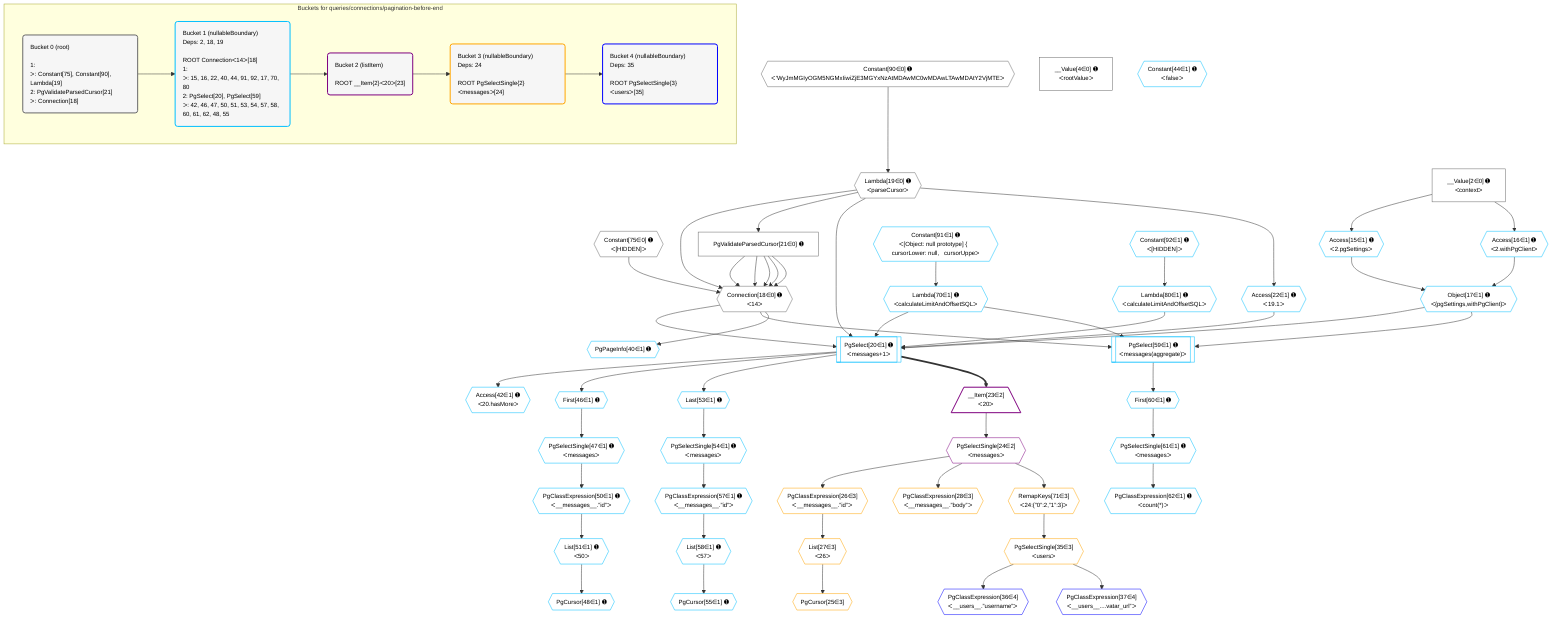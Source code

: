 %%{init: {'themeVariables': { 'fontSize': '12px'}}}%%
graph TD
    classDef path fill:#eee,stroke:#000,color:#000
    classDef plan fill:#fff,stroke-width:1px,color:#000
    classDef itemplan fill:#fff,stroke-width:2px,color:#000
    classDef unbatchedplan fill:#dff,stroke-width:1px,color:#000
    classDef sideeffectplan fill:#fcc,stroke-width:2px,color:#000
    classDef bucket fill:#f6f6f6,color:#000,stroke-width:2px,text-align:left


    %% plan dependencies
    Connection18{{"Connection[18∈0] ➊<br />ᐸ14ᐳ"}}:::plan
    Constant75{{"Constant[75∈0] ➊<br />ᐸ[HIDDEN]ᐳ"}}:::plan
    Lambda19{{"Lambda[19∈0] ➊<br />ᐸparseCursorᐳ"}}:::plan
    PgValidateParsedCursor21["PgValidateParsedCursor[21∈0] ➊"]:::plan
    Constant75 & Lambda19 & PgValidateParsedCursor21 & PgValidateParsedCursor21 & PgValidateParsedCursor21 & PgValidateParsedCursor21 & PgValidateParsedCursor21 --> Connection18
    Constant90{{"Constant[90∈0] ➊<br />ᐸ'WyJmMGIyOGM5NGMxIiwiZjE3MGYxNzAtMDAwMC0wMDAwLTAwMDAtY2VjMTEᐳ"}}:::plan
    Constant90 --> Lambda19
    Lambda19 --> PgValidateParsedCursor21
    __Value2["__Value[2∈0] ➊<br />ᐸcontextᐳ"]:::plan
    __Value4["__Value[4∈0] ➊<br />ᐸrootValueᐳ"]:::plan
    PgSelect20[["PgSelect[20∈1] ➊<br />ᐸmessages+1ᐳ"]]:::plan
    Object17{{"Object[17∈1] ➊<br />ᐸ{pgSettings,withPgClient}ᐳ"}}:::plan
    Access22{{"Access[22∈1] ➊<br />ᐸ19.1ᐳ"}}:::plan
    Lambda70{{"Lambda[70∈1] ➊<br />ᐸcalculateLimitAndOffsetSQLᐳ"}}:::plan
    Lambda80{{"Lambda[80∈1] ➊<br />ᐸcalculateLimitAndOffsetSQLᐳ"}}:::plan
    Object17 & Connection18 & Lambda19 & Access22 & Lambda70 & Lambda80 --> PgSelect20
    PgSelect59[["PgSelect[59∈1] ➊<br />ᐸmessages(aggregate)ᐳ"]]:::plan
    Object17 & Connection18 & Lambda70 --> PgSelect59
    Access15{{"Access[15∈1] ➊<br />ᐸ2.pgSettingsᐳ"}}:::plan
    Access16{{"Access[16∈1] ➊<br />ᐸ2.withPgClientᐳ"}}:::plan
    Access15 & Access16 --> Object17
    __Value2 --> Access15
    __Value2 --> Access16
    Lambda19 --> Access22
    PgPageInfo40{{"PgPageInfo[40∈1] ➊"}}:::plan
    Connection18 --> PgPageInfo40
    Access42{{"Access[42∈1] ➊<br />ᐸ20.hasMoreᐳ"}}:::plan
    PgSelect20 --> Access42
    First46{{"First[46∈1] ➊"}}:::plan
    PgSelect20 --> First46
    PgSelectSingle47{{"PgSelectSingle[47∈1] ➊<br />ᐸmessagesᐳ"}}:::plan
    First46 --> PgSelectSingle47
    PgCursor48{{"PgCursor[48∈1] ➊"}}:::plan
    List51{{"List[51∈1] ➊<br />ᐸ50ᐳ"}}:::plan
    List51 --> PgCursor48
    PgClassExpression50{{"PgClassExpression[50∈1] ➊<br />ᐸ__messages__.”id”ᐳ"}}:::plan
    PgSelectSingle47 --> PgClassExpression50
    PgClassExpression50 --> List51
    Last53{{"Last[53∈1] ➊"}}:::plan
    PgSelect20 --> Last53
    PgSelectSingle54{{"PgSelectSingle[54∈1] ➊<br />ᐸmessagesᐳ"}}:::plan
    Last53 --> PgSelectSingle54
    PgCursor55{{"PgCursor[55∈1] ➊"}}:::plan
    List58{{"List[58∈1] ➊<br />ᐸ57ᐳ"}}:::plan
    List58 --> PgCursor55
    PgClassExpression57{{"PgClassExpression[57∈1] ➊<br />ᐸ__messages__.”id”ᐳ"}}:::plan
    PgSelectSingle54 --> PgClassExpression57
    PgClassExpression57 --> List58
    First60{{"First[60∈1] ➊"}}:::plan
    PgSelect59 --> First60
    PgSelectSingle61{{"PgSelectSingle[61∈1] ➊<br />ᐸmessagesᐳ"}}:::plan
    First60 --> PgSelectSingle61
    PgClassExpression62{{"PgClassExpression[62∈1] ➊<br />ᐸcount(*)ᐳ"}}:::plan
    PgSelectSingle61 --> PgClassExpression62
    Constant91{{"Constant[91∈1] ➊<br />ᐸ[Object: null prototype] {   cursorLower: null,   cursorUppeᐳ"}}:::plan
    Constant91 --> Lambda70
    Constant92{{"Constant[92∈1] ➊<br />ᐸ[HIDDEN]ᐳ"}}:::plan
    Constant92 --> Lambda80
    Constant44{{"Constant[44∈1] ➊<br />ᐸfalseᐳ"}}:::plan
    __Item23[/"__Item[23∈2]<br />ᐸ20ᐳ"\]:::itemplan
    PgSelect20 ==> __Item23
    PgSelectSingle24{{"PgSelectSingle[24∈2]<br />ᐸmessagesᐳ"}}:::plan
    __Item23 --> PgSelectSingle24
    PgCursor25{{"PgCursor[25∈3]"}}:::plan
    List27{{"List[27∈3]<br />ᐸ26ᐳ"}}:::plan
    List27 --> PgCursor25
    PgClassExpression26{{"PgClassExpression[26∈3]<br />ᐸ__messages__.”id”ᐳ"}}:::plan
    PgSelectSingle24 --> PgClassExpression26
    PgClassExpression26 --> List27
    PgClassExpression28{{"PgClassExpression[28∈3]<br />ᐸ__messages__.”body”ᐳ"}}:::plan
    PgSelectSingle24 --> PgClassExpression28
    PgSelectSingle35{{"PgSelectSingle[35∈3]<br />ᐸusersᐳ"}}:::plan
    RemapKeys71{{"RemapKeys[71∈3]<br />ᐸ24:{”0”:2,”1”:3}ᐳ"}}:::plan
    RemapKeys71 --> PgSelectSingle35
    PgSelectSingle24 --> RemapKeys71
    PgClassExpression36{{"PgClassExpression[36∈4]<br />ᐸ__users__.”username”ᐳ"}}:::plan
    PgSelectSingle35 --> PgClassExpression36
    PgClassExpression37{{"PgClassExpression[37∈4]<br />ᐸ__users__....vatar_url”ᐳ"}}:::plan
    PgSelectSingle35 --> PgClassExpression37

    %% define steps

    subgraph "Buckets for queries/connections/pagination-before-end"
    Bucket0("Bucket 0 (root)<br /><br />1: <br />ᐳ: Constant[75], Constant[90], Lambda[19]<br />2: PgValidateParsedCursor[21]<br />ᐳ: Connection[18]"):::bucket
    classDef bucket0 stroke:#696969
    class Bucket0,__Value2,__Value4,Connection18,Lambda19,PgValidateParsedCursor21,Constant75,Constant90 bucket0
    Bucket1("Bucket 1 (nullableBoundary)<br />Deps: 2, 18, 19<br /><br />ROOT Connectionᐸ14ᐳ[18]<br />1: <br />ᐳ: 15, 16, 22, 40, 44, 91, 92, 17, 70, 80<br />2: PgSelect[20], PgSelect[59]<br />ᐳ: 42, 46, 47, 50, 51, 53, 54, 57, 58, 60, 61, 62, 48, 55"):::bucket
    classDef bucket1 stroke:#00bfff
    class Bucket1,Access15,Access16,Object17,PgSelect20,Access22,PgPageInfo40,Access42,Constant44,First46,PgSelectSingle47,PgCursor48,PgClassExpression50,List51,Last53,PgSelectSingle54,PgCursor55,PgClassExpression57,List58,PgSelect59,First60,PgSelectSingle61,PgClassExpression62,Lambda70,Lambda80,Constant91,Constant92 bucket1
    Bucket2("Bucket 2 (listItem)<br /><br />ROOT __Item{2}ᐸ20ᐳ[23]"):::bucket
    classDef bucket2 stroke:#7f007f
    class Bucket2,__Item23,PgSelectSingle24 bucket2
    Bucket3("Bucket 3 (nullableBoundary)<br />Deps: 24<br /><br />ROOT PgSelectSingle{2}ᐸmessagesᐳ[24]"):::bucket
    classDef bucket3 stroke:#ffa500
    class Bucket3,PgCursor25,PgClassExpression26,List27,PgClassExpression28,PgSelectSingle35,RemapKeys71 bucket3
    Bucket4("Bucket 4 (nullableBoundary)<br />Deps: 35<br /><br />ROOT PgSelectSingle{3}ᐸusersᐳ[35]"):::bucket
    classDef bucket4 stroke:#0000ff
    class Bucket4,PgClassExpression36,PgClassExpression37 bucket4
    Bucket0 --> Bucket1
    Bucket1 --> Bucket2
    Bucket2 --> Bucket3
    Bucket3 --> Bucket4
    end